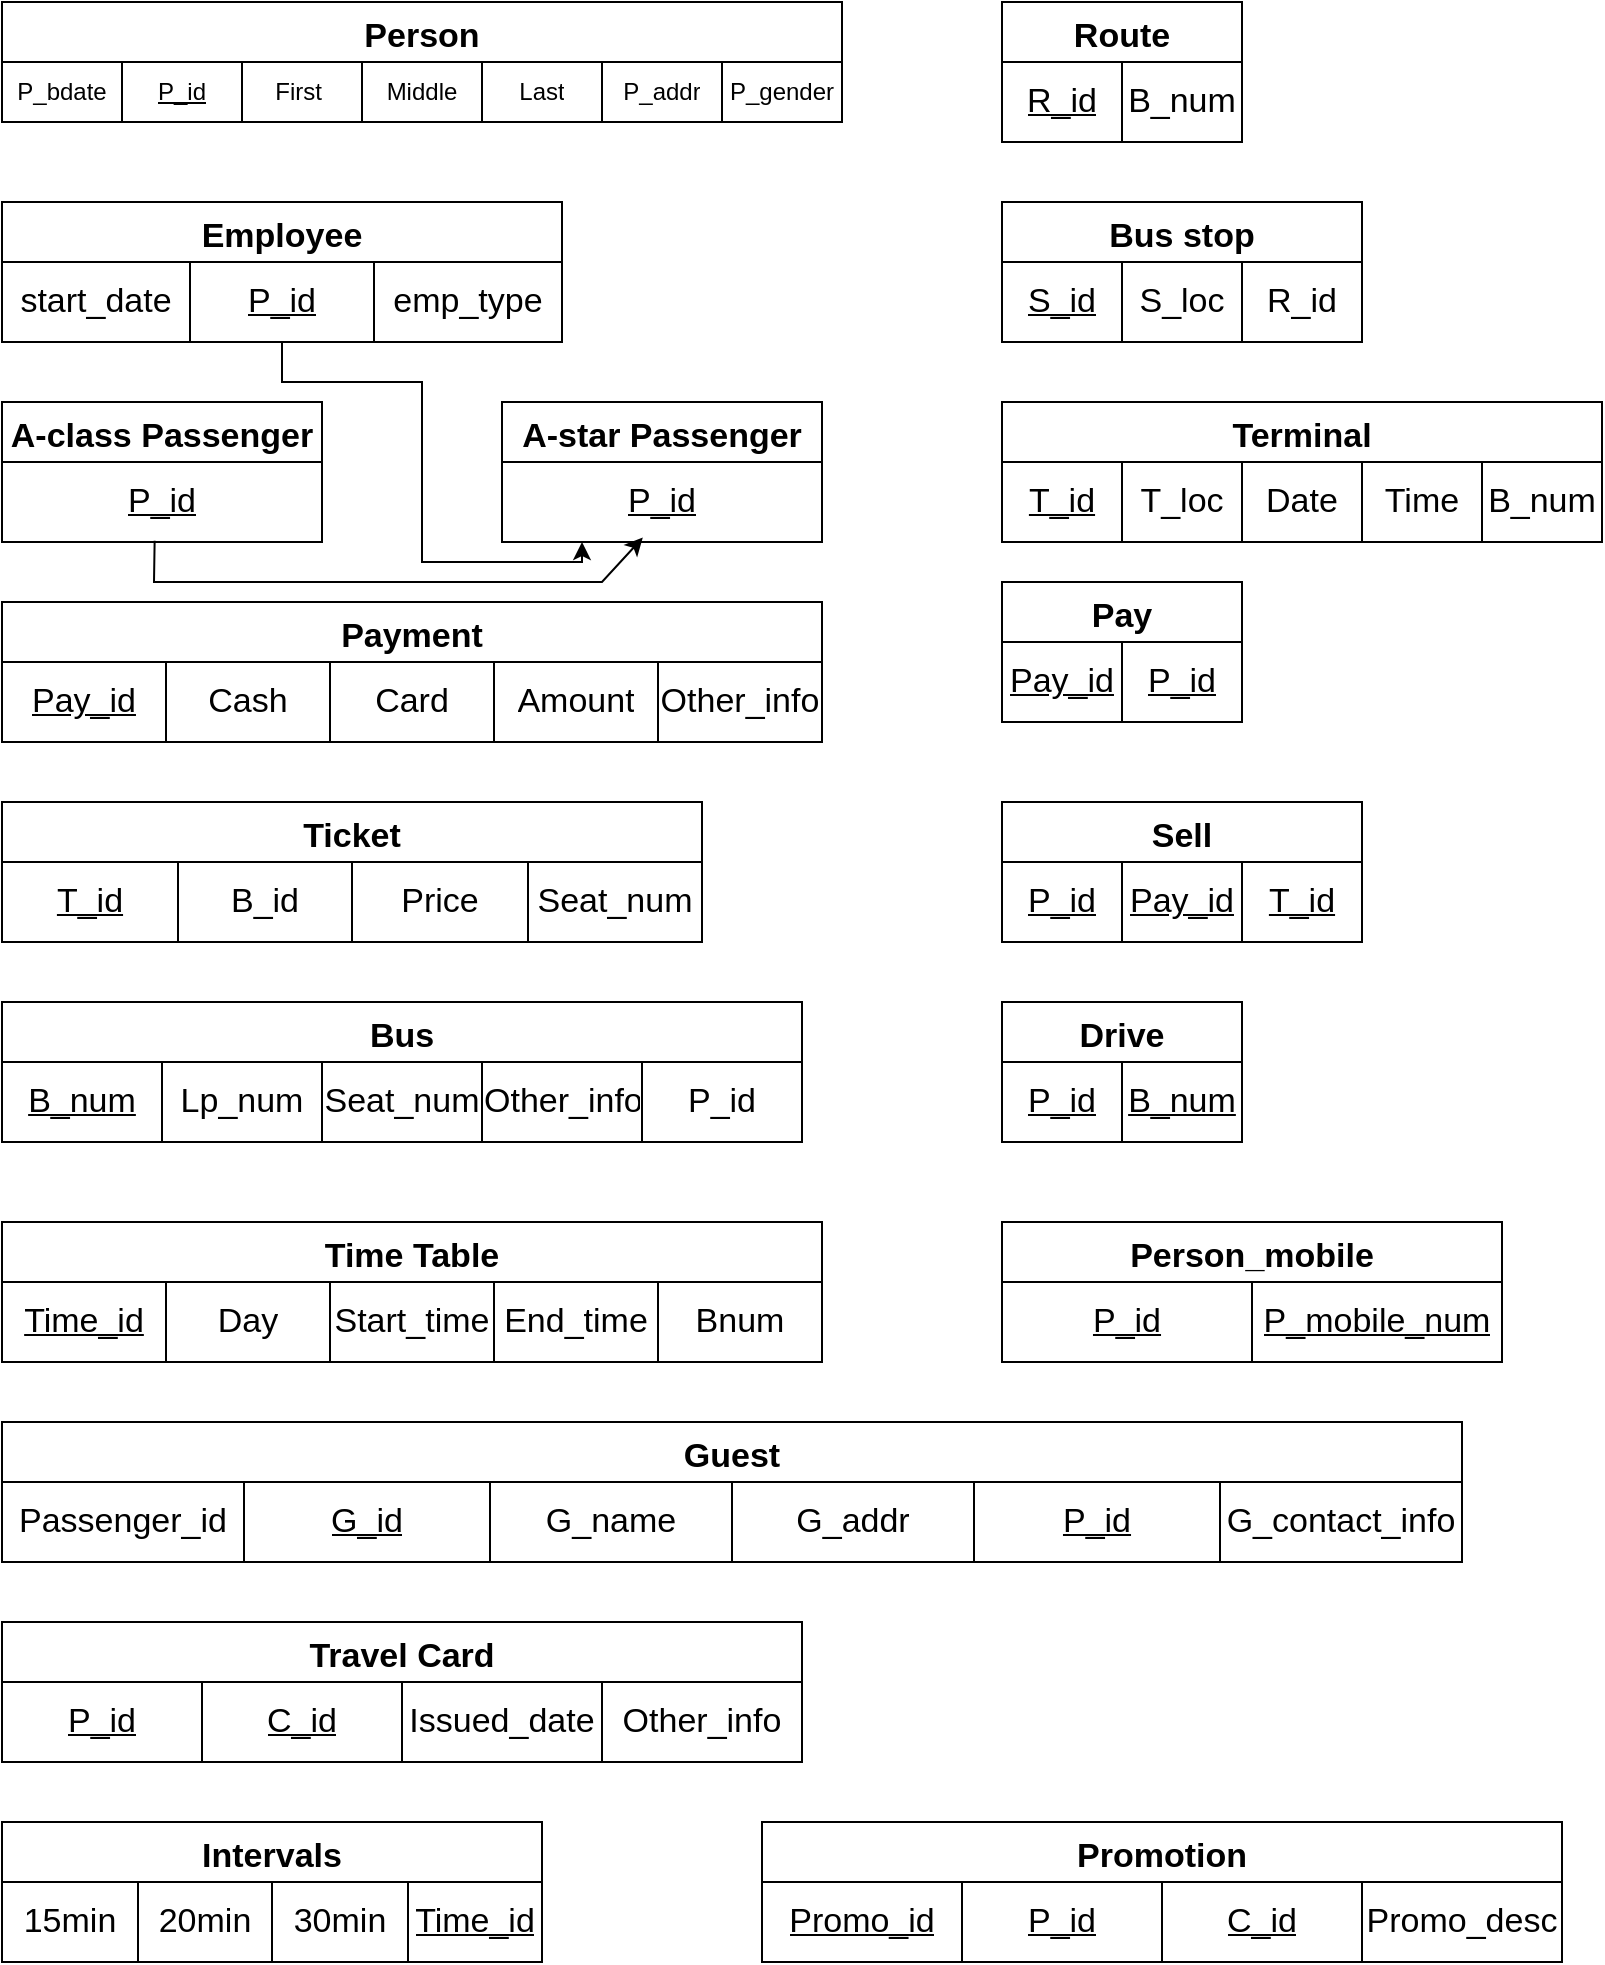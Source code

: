 <mxfile version="15.6.3" type="github">
  <diagram id="R2lEEEUBdFMjLlhIrx00" name="Page-1">
    <mxGraphModel dx="1038" dy="489" grid="1" gridSize="10" guides="1" tooltips="1" connect="1" arrows="1" fold="1" page="1" pageScale="1" pageWidth="850" pageHeight="1100" math="0" shadow="0" extFonts="Permanent Marker^https://fonts.googleapis.com/css?family=Permanent+Marker">
      <root>
        <mxCell id="0" />
        <mxCell id="1" parent="0" />
        <mxCell id="wXo4H-SSi3zwfZi33Xhp-3" value="Person" style="shape=table;startSize=30;container=1;collapsible=0;childLayout=tableLayout;fontSize=17;fontStyle=1" parent="1" vertex="1">
          <mxGeometry x="40" y="40" width="420" height="60" as="geometry" />
        </mxCell>
        <mxCell id="wXo4H-SSi3zwfZi33Xhp-4" value="" style="shape=partialRectangle;collapsible=0;dropTarget=0;pointerEvents=0;fillColor=none;top=0;left=0;bottom=0;right=0;points=[[0,0.5],[1,0.5]];portConstraint=eastwest;" parent="wXo4H-SSi3zwfZi33Xhp-3" vertex="1">
          <mxGeometry y="30" width="420" height="30" as="geometry" />
        </mxCell>
        <mxCell id="wXo4H-SSi3zwfZi33Xhp-5" value="P_bdate" style="shape=partialRectangle;html=1;whiteSpace=wrap;connectable=0;overflow=hidden;fillColor=none;top=0;left=0;bottom=0;right=0;pointerEvents=1;" parent="wXo4H-SSi3zwfZi33Xhp-4" vertex="1">
          <mxGeometry width="60" height="30" as="geometry">
            <mxRectangle width="60" height="30" as="alternateBounds" />
          </mxGeometry>
        </mxCell>
        <mxCell id="wXo4H-SSi3zwfZi33Xhp-6" value="&lt;u&gt;P_id&lt;/u&gt;" style="shape=partialRectangle;html=1;whiteSpace=wrap;connectable=0;overflow=hidden;fillColor=none;top=0;left=0;bottom=0;right=0;pointerEvents=1;" parent="wXo4H-SSi3zwfZi33Xhp-4" vertex="1">
          <mxGeometry x="60" width="60" height="30" as="geometry">
            <mxRectangle width="60" height="30" as="alternateBounds" />
          </mxGeometry>
        </mxCell>
        <mxCell id="wXo4H-SSi3zwfZi33Xhp-7" value="First&lt;span style=&quot;white-space: pre&quot;&gt; &lt;/span&gt;" style="shape=partialRectangle;html=1;whiteSpace=wrap;connectable=0;overflow=hidden;fillColor=none;top=0;left=0;bottom=0;right=0;pointerEvents=1;" parent="wXo4H-SSi3zwfZi33Xhp-4" vertex="1">
          <mxGeometry x="120" width="60" height="30" as="geometry">
            <mxRectangle width="60" height="30" as="alternateBounds" />
          </mxGeometry>
        </mxCell>
        <mxCell id="wXo4H-SSi3zwfZi33Xhp-8" value="Middle" style="shape=partialRectangle;html=1;whiteSpace=wrap;connectable=0;overflow=hidden;fillColor=none;top=0;left=0;bottom=0;right=0;pointerEvents=1;" parent="wXo4H-SSi3zwfZi33Xhp-4" vertex="1">
          <mxGeometry x="180" width="60" height="30" as="geometry">
            <mxRectangle width="60" height="30" as="alternateBounds" />
          </mxGeometry>
        </mxCell>
        <mxCell id="wXo4H-SSi3zwfZi33Xhp-9" value="Last" style="shape=partialRectangle;html=1;whiteSpace=wrap;connectable=0;overflow=hidden;fillColor=none;top=0;left=0;bottom=0;right=0;pointerEvents=1;" parent="wXo4H-SSi3zwfZi33Xhp-4" vertex="1">
          <mxGeometry x="240" width="60" height="30" as="geometry">
            <mxRectangle width="60" height="30" as="alternateBounds" />
          </mxGeometry>
        </mxCell>
        <mxCell id="wXo4H-SSi3zwfZi33Xhp-10" value="P_addr" style="shape=partialRectangle;html=1;whiteSpace=wrap;connectable=0;overflow=hidden;fillColor=none;top=0;left=0;bottom=0;right=0;pointerEvents=1;" parent="wXo4H-SSi3zwfZi33Xhp-4" vertex="1">
          <mxGeometry x="300" width="60" height="30" as="geometry">
            <mxRectangle width="60" height="30" as="alternateBounds" />
          </mxGeometry>
        </mxCell>
        <mxCell id="wXo4H-SSi3zwfZi33Xhp-11" value="P_gender" style="shape=partialRectangle;html=1;whiteSpace=wrap;connectable=0;overflow=hidden;fillColor=none;top=0;left=0;bottom=0;right=0;pointerEvents=1;" parent="wXo4H-SSi3zwfZi33Xhp-4" vertex="1">
          <mxGeometry x="360" width="60" height="30" as="geometry">
            <mxRectangle width="60" height="30" as="alternateBounds" />
          </mxGeometry>
        </mxCell>
        <mxCell id="wXo4H-SSi3zwfZi33Xhp-18" value="Employee" style="shape=table;startSize=30;container=1;collapsible=0;childLayout=tableLayout;fontSize=17;fontStyle=1" parent="1" vertex="1">
          <mxGeometry x="40" y="140" width="280" height="70" as="geometry" />
        </mxCell>
        <mxCell id="wXo4H-SSi3zwfZi33Xhp-19" value="" style="shape=partialRectangle;collapsible=0;dropTarget=0;pointerEvents=0;fillColor=none;top=0;left=0;bottom=0;right=0;points=[[0,0.5],[1,0.5]];portConstraint=eastwest;fontSize=17;" parent="wXo4H-SSi3zwfZi33Xhp-18" vertex="1">
          <mxGeometry y="30" width="280" height="40" as="geometry" />
        </mxCell>
        <mxCell id="wXo4H-SSi3zwfZi33Xhp-20" value="start_date" style="shape=partialRectangle;html=1;whiteSpace=wrap;connectable=0;overflow=hidden;fillColor=none;top=0;left=0;bottom=0;right=0;pointerEvents=1;fontSize=17;" parent="wXo4H-SSi3zwfZi33Xhp-19" vertex="1">
          <mxGeometry width="94" height="40" as="geometry">
            <mxRectangle width="94" height="40" as="alternateBounds" />
          </mxGeometry>
        </mxCell>
        <mxCell id="wXo4H-SSi3zwfZi33Xhp-21" value="&lt;u&gt;P_id&lt;/u&gt;" style="shape=partialRectangle;html=1;whiteSpace=wrap;connectable=0;overflow=hidden;fillColor=none;top=0;left=0;bottom=0;right=0;pointerEvents=1;fontSize=17;" parent="wXo4H-SSi3zwfZi33Xhp-19" vertex="1">
          <mxGeometry x="94" width="92" height="40" as="geometry">
            <mxRectangle width="92" height="40" as="alternateBounds" />
          </mxGeometry>
        </mxCell>
        <mxCell id="wXo4H-SSi3zwfZi33Xhp-22" value="emp_type" style="shape=partialRectangle;html=1;whiteSpace=wrap;connectable=0;overflow=hidden;fillColor=none;top=0;left=0;bottom=0;right=0;pointerEvents=1;fontSize=17;" parent="wXo4H-SSi3zwfZi33Xhp-19" vertex="1">
          <mxGeometry x="186" width="94" height="40" as="geometry">
            <mxRectangle width="94" height="40" as="alternateBounds" />
          </mxGeometry>
        </mxCell>
        <mxCell id="wXo4H-SSi3zwfZi33Xhp-23" value="A-class Passenger" style="shape=table;startSize=30;container=1;collapsible=0;childLayout=tableLayout;fontSize=17;fontStyle=1" parent="1" vertex="1">
          <mxGeometry x="40" y="240" width="160" height="70" as="geometry" />
        </mxCell>
        <mxCell id="wXo4H-SSi3zwfZi33Xhp-24" value="" style="shape=partialRectangle;collapsible=0;dropTarget=0;pointerEvents=0;fillColor=none;top=0;left=0;bottom=0;right=0;points=[[0,0.5],[1,0.5]];portConstraint=eastwest;fontSize=17;" parent="wXo4H-SSi3zwfZi33Xhp-23" vertex="1">
          <mxGeometry y="30" width="160" height="40" as="geometry" />
        </mxCell>
        <mxCell id="wXo4H-SSi3zwfZi33Xhp-25" value="&lt;u&gt;P_id&lt;/u&gt;" style="shape=partialRectangle;html=1;whiteSpace=wrap;connectable=0;overflow=hidden;fillColor=none;top=0;left=0;bottom=0;right=0;pointerEvents=1;fontSize=17;" parent="wXo4H-SSi3zwfZi33Xhp-24" vertex="1">
          <mxGeometry width="160" height="40" as="geometry">
            <mxRectangle width="160" height="40" as="alternateBounds" />
          </mxGeometry>
        </mxCell>
        <mxCell id="wXo4H-SSi3zwfZi33Xhp-26" value="Payment" style="shape=table;startSize=30;container=1;collapsible=0;childLayout=tableLayout;fontSize=17;fontStyle=1" parent="1" vertex="1">
          <mxGeometry x="40" y="340" width="410" height="70" as="geometry" />
        </mxCell>
        <mxCell id="wXo4H-SSi3zwfZi33Xhp-27" value="" style="shape=partialRectangle;collapsible=0;dropTarget=0;pointerEvents=0;fillColor=none;top=0;left=0;bottom=0;right=0;points=[[0,0.5],[1,0.5]];portConstraint=eastwest;fontSize=17;" parent="wXo4H-SSi3zwfZi33Xhp-26" vertex="1">
          <mxGeometry y="30" width="410" height="40" as="geometry" />
        </mxCell>
        <mxCell id="wXo4H-SSi3zwfZi33Xhp-28" value="&lt;u&gt;Pay_id&lt;/u&gt;" style="shape=partialRectangle;html=1;whiteSpace=wrap;connectable=0;overflow=hidden;fillColor=none;top=0;left=0;bottom=0;right=0;pointerEvents=1;fontSize=17;" parent="wXo4H-SSi3zwfZi33Xhp-27" vertex="1">
          <mxGeometry width="82" height="40" as="geometry">
            <mxRectangle width="82" height="40" as="alternateBounds" />
          </mxGeometry>
        </mxCell>
        <mxCell id="wXo4H-SSi3zwfZi33Xhp-29" value="Cash" style="shape=partialRectangle;html=1;whiteSpace=wrap;connectable=0;overflow=hidden;fillColor=none;top=0;left=0;bottom=0;right=0;pointerEvents=1;fontSize=17;" parent="wXo4H-SSi3zwfZi33Xhp-27" vertex="1">
          <mxGeometry x="82" width="82" height="40" as="geometry">
            <mxRectangle width="82" height="40" as="alternateBounds" />
          </mxGeometry>
        </mxCell>
        <mxCell id="wXo4H-SSi3zwfZi33Xhp-30" value="Card" style="shape=partialRectangle;html=1;whiteSpace=wrap;connectable=0;overflow=hidden;fillColor=none;top=0;left=0;bottom=0;right=0;pointerEvents=1;fontSize=17;" parent="wXo4H-SSi3zwfZi33Xhp-27" vertex="1">
          <mxGeometry x="164" width="82" height="40" as="geometry">
            <mxRectangle width="82" height="40" as="alternateBounds" />
          </mxGeometry>
        </mxCell>
        <mxCell id="wXo4H-SSi3zwfZi33Xhp-31" value="Amount" style="shape=partialRectangle;html=1;whiteSpace=wrap;connectable=0;overflow=hidden;fillColor=none;top=0;left=0;bottom=0;right=0;pointerEvents=1;fontSize=17;" parent="wXo4H-SSi3zwfZi33Xhp-27" vertex="1">
          <mxGeometry x="246" width="82" height="40" as="geometry">
            <mxRectangle width="82" height="40" as="alternateBounds" />
          </mxGeometry>
        </mxCell>
        <mxCell id="wXo4H-SSi3zwfZi33Xhp-32" value="Other_info" style="shape=partialRectangle;html=1;whiteSpace=wrap;connectable=0;overflow=hidden;fillColor=none;top=0;left=0;bottom=0;right=0;pointerEvents=1;fontSize=17;" parent="wXo4H-SSi3zwfZi33Xhp-27" vertex="1">
          <mxGeometry x="328" width="82" height="40" as="geometry">
            <mxRectangle width="82" height="40" as="alternateBounds" />
          </mxGeometry>
        </mxCell>
        <mxCell id="wXo4H-SSi3zwfZi33Xhp-33" value="A-star Passenger" style="shape=table;startSize=30;container=1;collapsible=0;childLayout=tableLayout;fontSize=17;fontStyle=1" parent="1" vertex="1">
          <mxGeometry x="290" y="240" width="160" height="70" as="geometry" />
        </mxCell>
        <mxCell id="wXo4H-SSi3zwfZi33Xhp-34" value="" style="shape=partialRectangle;collapsible=0;dropTarget=0;pointerEvents=0;fillColor=none;top=0;left=0;bottom=0;right=0;points=[[0,0.5],[1,0.5]];portConstraint=eastwest;fontSize=17;" parent="wXo4H-SSi3zwfZi33Xhp-33" vertex="1">
          <mxGeometry y="30" width="160" height="40" as="geometry" />
        </mxCell>
        <mxCell id="wXo4H-SSi3zwfZi33Xhp-35" value="&lt;u&gt;P_id&lt;/u&gt;" style="shape=partialRectangle;html=1;whiteSpace=wrap;connectable=0;overflow=hidden;fillColor=none;top=0;left=0;bottom=0;right=0;pointerEvents=1;fontSize=17;" parent="wXo4H-SSi3zwfZi33Xhp-34" vertex="1">
          <mxGeometry width="160" height="40" as="geometry">
            <mxRectangle width="160" height="40" as="alternateBounds" />
          </mxGeometry>
        </mxCell>
        <mxCell id="wXo4H-SSi3zwfZi33Xhp-36" value="Ticket" style="shape=table;startSize=30;container=1;collapsible=0;childLayout=tableLayout;fontSize=17;fontStyle=1" parent="1" vertex="1">
          <mxGeometry x="40" y="440" width="350" height="70" as="geometry" />
        </mxCell>
        <mxCell id="wXo4H-SSi3zwfZi33Xhp-37" value="" style="shape=partialRectangle;collapsible=0;dropTarget=0;pointerEvents=0;fillColor=none;top=0;left=0;bottom=0;right=0;points=[[0,0.5],[1,0.5]];portConstraint=eastwest;fontSize=17;" parent="wXo4H-SSi3zwfZi33Xhp-36" vertex="1">
          <mxGeometry y="30" width="350" height="40" as="geometry" />
        </mxCell>
        <mxCell id="wXo4H-SSi3zwfZi33Xhp-38" value="&lt;u&gt;T_id&lt;/u&gt;" style="shape=partialRectangle;html=1;whiteSpace=wrap;connectable=0;overflow=hidden;fillColor=none;top=0;left=0;bottom=0;right=0;pointerEvents=1;fontSize=17;" parent="wXo4H-SSi3zwfZi33Xhp-37" vertex="1">
          <mxGeometry width="88" height="40" as="geometry">
            <mxRectangle width="88" height="40" as="alternateBounds" />
          </mxGeometry>
        </mxCell>
        <mxCell id="wXo4H-SSi3zwfZi33Xhp-39" value="B_id" style="shape=partialRectangle;html=1;whiteSpace=wrap;connectable=0;overflow=hidden;fillColor=none;top=0;left=0;bottom=0;right=0;pointerEvents=1;fontSize=17;" parent="wXo4H-SSi3zwfZi33Xhp-37" vertex="1">
          <mxGeometry x="88" width="87" height="40" as="geometry">
            <mxRectangle width="87" height="40" as="alternateBounds" />
          </mxGeometry>
        </mxCell>
        <mxCell id="wXo4H-SSi3zwfZi33Xhp-40" value="Price" style="shape=partialRectangle;html=1;whiteSpace=wrap;connectable=0;overflow=hidden;fillColor=none;top=0;left=0;bottom=0;right=0;pointerEvents=1;fontSize=17;" parent="wXo4H-SSi3zwfZi33Xhp-37" vertex="1">
          <mxGeometry x="175" width="88" height="40" as="geometry">
            <mxRectangle width="88" height="40" as="alternateBounds" />
          </mxGeometry>
        </mxCell>
        <mxCell id="wXo4H-SSi3zwfZi33Xhp-41" value="Seat_num" style="shape=partialRectangle;html=1;whiteSpace=wrap;connectable=0;overflow=hidden;fillColor=none;top=0;left=0;bottom=0;right=0;pointerEvents=1;fontSize=17;" parent="wXo4H-SSi3zwfZi33Xhp-37" vertex="1">
          <mxGeometry x="263" width="87" height="40" as="geometry">
            <mxRectangle width="87" height="40" as="alternateBounds" />
          </mxGeometry>
        </mxCell>
        <mxCell id="wXo4H-SSi3zwfZi33Xhp-42" value="Bus" style="shape=table;startSize=30;container=1;collapsible=0;childLayout=tableLayout;fontSize=17;fontStyle=1" parent="1" vertex="1">
          <mxGeometry x="40" y="540" width="400" height="70" as="geometry" />
        </mxCell>
        <mxCell id="wXo4H-SSi3zwfZi33Xhp-43" value="" style="shape=partialRectangle;collapsible=0;dropTarget=0;pointerEvents=0;fillColor=none;top=0;left=0;bottom=0;right=0;points=[[0,0.5],[1,0.5]];portConstraint=eastwest;fontSize=17;" parent="wXo4H-SSi3zwfZi33Xhp-42" vertex="1">
          <mxGeometry y="30" width="400" height="40" as="geometry" />
        </mxCell>
        <mxCell id="wXo4H-SSi3zwfZi33Xhp-44" value="&lt;u&gt;B_num&lt;/u&gt;" style="shape=partialRectangle;html=1;whiteSpace=wrap;connectable=0;overflow=hidden;fillColor=none;top=0;left=0;bottom=0;right=0;pointerEvents=1;fontSize=17;" parent="wXo4H-SSi3zwfZi33Xhp-43" vertex="1">
          <mxGeometry width="80" height="40" as="geometry">
            <mxRectangle width="80" height="40" as="alternateBounds" />
          </mxGeometry>
        </mxCell>
        <mxCell id="wXo4H-SSi3zwfZi33Xhp-45" value="Lp_num" style="shape=partialRectangle;html=1;whiteSpace=wrap;connectable=0;overflow=hidden;fillColor=none;top=0;left=0;bottom=0;right=0;pointerEvents=1;fontSize=17;" parent="wXo4H-SSi3zwfZi33Xhp-43" vertex="1">
          <mxGeometry x="80" width="80" height="40" as="geometry">
            <mxRectangle width="80" height="40" as="alternateBounds" />
          </mxGeometry>
        </mxCell>
        <mxCell id="wXo4H-SSi3zwfZi33Xhp-46" value="Seat_num" style="shape=partialRectangle;html=1;whiteSpace=wrap;connectable=0;overflow=hidden;fillColor=none;top=0;left=0;bottom=0;right=0;pointerEvents=1;fontSize=17;" parent="wXo4H-SSi3zwfZi33Xhp-43" vertex="1">
          <mxGeometry x="160" width="80" height="40" as="geometry">
            <mxRectangle width="80" height="40" as="alternateBounds" />
          </mxGeometry>
        </mxCell>
        <mxCell id="wXo4H-SSi3zwfZi33Xhp-47" value="Other_info" style="shape=partialRectangle;html=1;whiteSpace=wrap;connectable=0;overflow=hidden;fillColor=none;top=0;left=0;bottom=0;right=0;pointerEvents=1;fontSize=17;" parent="wXo4H-SSi3zwfZi33Xhp-43" vertex="1">
          <mxGeometry x="240" width="80" height="40" as="geometry">
            <mxRectangle width="80" height="40" as="alternateBounds" />
          </mxGeometry>
        </mxCell>
        <mxCell id="wXo4H-SSi3zwfZi33Xhp-48" value="P_id" style="shape=partialRectangle;html=1;whiteSpace=wrap;connectable=0;overflow=hidden;fillColor=none;top=0;left=0;bottom=0;right=0;pointerEvents=1;fontSize=17;" parent="wXo4H-SSi3zwfZi33Xhp-43" vertex="1">
          <mxGeometry x="320" width="80" height="40" as="geometry">
            <mxRectangle width="80" height="40" as="alternateBounds" />
          </mxGeometry>
        </mxCell>
        <mxCell id="wXo4H-SSi3zwfZi33Xhp-49" value="Terminal" style="shape=table;startSize=30;container=1;collapsible=0;childLayout=tableLayout;fontSize=17;fontStyle=1" parent="1" vertex="1">
          <mxGeometry x="540" y="240" width="300" height="70" as="geometry" />
        </mxCell>
        <mxCell id="wXo4H-SSi3zwfZi33Xhp-50" value="" style="shape=partialRectangle;collapsible=0;dropTarget=0;pointerEvents=0;fillColor=none;top=0;left=0;bottom=0;right=0;points=[[0,0.5],[1,0.5]];portConstraint=eastwest;fontSize=17;" parent="wXo4H-SSi3zwfZi33Xhp-49" vertex="1">
          <mxGeometry y="30" width="300" height="40" as="geometry" />
        </mxCell>
        <mxCell id="wXo4H-SSi3zwfZi33Xhp-51" value="&lt;u&gt;T_id&lt;/u&gt;" style="shape=partialRectangle;html=1;whiteSpace=wrap;connectable=0;overflow=hidden;fillColor=none;top=0;left=0;bottom=0;right=0;pointerEvents=1;fontSize=17;" parent="wXo4H-SSi3zwfZi33Xhp-50" vertex="1">
          <mxGeometry width="60" height="40" as="geometry">
            <mxRectangle width="60" height="40" as="alternateBounds" />
          </mxGeometry>
        </mxCell>
        <mxCell id="wXo4H-SSi3zwfZi33Xhp-52" value="T_loc" style="shape=partialRectangle;html=1;whiteSpace=wrap;connectable=0;overflow=hidden;fillColor=none;top=0;left=0;bottom=0;right=0;pointerEvents=1;fontSize=17;" parent="wXo4H-SSi3zwfZi33Xhp-50" vertex="1">
          <mxGeometry x="60" width="60" height="40" as="geometry">
            <mxRectangle width="60" height="40" as="alternateBounds" />
          </mxGeometry>
        </mxCell>
        <mxCell id="wXo4H-SSi3zwfZi33Xhp-53" value="Date" style="shape=partialRectangle;html=1;whiteSpace=wrap;connectable=0;overflow=hidden;fillColor=none;top=0;left=0;bottom=0;right=0;pointerEvents=1;fontSize=17;" parent="wXo4H-SSi3zwfZi33Xhp-50" vertex="1">
          <mxGeometry x="120" width="60" height="40" as="geometry">
            <mxRectangle width="60" height="40" as="alternateBounds" />
          </mxGeometry>
        </mxCell>
        <mxCell id="wXo4H-SSi3zwfZi33Xhp-54" value="Time" style="shape=partialRectangle;html=1;whiteSpace=wrap;connectable=0;overflow=hidden;fillColor=none;top=0;left=0;bottom=0;right=0;pointerEvents=1;fontSize=17;" parent="wXo4H-SSi3zwfZi33Xhp-50" vertex="1">
          <mxGeometry x="180" width="60" height="40" as="geometry">
            <mxRectangle width="60" height="40" as="alternateBounds" />
          </mxGeometry>
        </mxCell>
        <mxCell id="wXo4H-SSi3zwfZi33Xhp-55" value="B_num" style="shape=partialRectangle;html=1;whiteSpace=wrap;connectable=0;overflow=hidden;fillColor=none;top=0;left=0;bottom=0;right=0;pointerEvents=1;fontSize=17;" parent="wXo4H-SSi3zwfZi33Xhp-50" vertex="1">
          <mxGeometry x="240" width="60" height="40" as="geometry">
            <mxRectangle width="60" height="40" as="alternateBounds" />
          </mxGeometry>
        </mxCell>
        <mxCell id="wXo4H-SSi3zwfZi33Xhp-56" value="Route" style="shape=table;startSize=30;container=1;collapsible=0;childLayout=tableLayout;fontSize=17;fontStyle=1" parent="1" vertex="1">
          <mxGeometry x="540" y="40" width="120" height="70" as="geometry" />
        </mxCell>
        <mxCell id="wXo4H-SSi3zwfZi33Xhp-57" value="" style="shape=partialRectangle;collapsible=0;dropTarget=0;pointerEvents=0;fillColor=none;top=0;left=0;bottom=0;right=0;points=[[0,0.5],[1,0.5]];portConstraint=eastwest;fontSize=17;" parent="wXo4H-SSi3zwfZi33Xhp-56" vertex="1">
          <mxGeometry y="30" width="120" height="40" as="geometry" />
        </mxCell>
        <mxCell id="wXo4H-SSi3zwfZi33Xhp-58" value="&lt;u&gt;R_id&lt;/u&gt;" style="shape=partialRectangle;html=1;whiteSpace=wrap;connectable=0;overflow=hidden;fillColor=none;top=0;left=0;bottom=0;right=0;pointerEvents=1;fontSize=17;" parent="wXo4H-SSi3zwfZi33Xhp-57" vertex="1">
          <mxGeometry width="60" height="40" as="geometry">
            <mxRectangle width="60" height="40" as="alternateBounds" />
          </mxGeometry>
        </mxCell>
        <mxCell id="wXo4H-SSi3zwfZi33Xhp-59" value="B_num" style="shape=partialRectangle;html=1;whiteSpace=wrap;connectable=0;overflow=hidden;fillColor=none;top=0;left=0;bottom=0;right=0;pointerEvents=1;fontSize=17;" parent="wXo4H-SSi3zwfZi33Xhp-57" vertex="1">
          <mxGeometry x="60" width="60" height="40" as="geometry">
            <mxRectangle width="60" height="40" as="alternateBounds" />
          </mxGeometry>
        </mxCell>
        <mxCell id="wXo4H-SSi3zwfZi33Xhp-60" value="Bus stop" style="shape=table;startSize=30;container=1;collapsible=0;childLayout=tableLayout;fontSize=17;fontStyle=1" parent="1" vertex="1">
          <mxGeometry x="540" y="140" width="180" height="70" as="geometry" />
        </mxCell>
        <mxCell id="wXo4H-SSi3zwfZi33Xhp-61" value="" style="shape=partialRectangle;collapsible=0;dropTarget=0;pointerEvents=0;fillColor=none;top=0;left=0;bottom=0;right=0;points=[[0,0.5],[1,0.5]];portConstraint=eastwest;fontSize=17;" parent="wXo4H-SSi3zwfZi33Xhp-60" vertex="1">
          <mxGeometry y="30" width="180" height="40" as="geometry" />
        </mxCell>
        <mxCell id="wXo4H-SSi3zwfZi33Xhp-62" value="&lt;u&gt;S_id&lt;/u&gt;" style="shape=partialRectangle;html=1;whiteSpace=wrap;connectable=0;overflow=hidden;fillColor=none;top=0;left=0;bottom=0;right=0;pointerEvents=1;fontSize=17;" parent="wXo4H-SSi3zwfZi33Xhp-61" vertex="1">
          <mxGeometry width="60" height="40" as="geometry">
            <mxRectangle width="60" height="40" as="alternateBounds" />
          </mxGeometry>
        </mxCell>
        <mxCell id="wXo4H-SSi3zwfZi33Xhp-63" value="S_loc" style="shape=partialRectangle;html=1;whiteSpace=wrap;connectable=0;overflow=hidden;fillColor=none;top=0;left=0;bottom=0;right=0;pointerEvents=1;fontSize=17;" parent="wXo4H-SSi3zwfZi33Xhp-61" vertex="1">
          <mxGeometry x="60" width="60" height="40" as="geometry">
            <mxRectangle width="60" height="40" as="alternateBounds" />
          </mxGeometry>
        </mxCell>
        <mxCell id="wXo4H-SSi3zwfZi33Xhp-64" value="R_id" style="shape=partialRectangle;html=1;whiteSpace=wrap;connectable=0;overflow=hidden;fillColor=none;top=0;left=0;bottom=0;right=0;pointerEvents=1;fontSize=17;" parent="wXo4H-SSi3zwfZi33Xhp-61" vertex="1">
          <mxGeometry x="120" width="60" height="40" as="geometry">
            <mxRectangle width="60" height="40" as="alternateBounds" />
          </mxGeometry>
        </mxCell>
        <mxCell id="wXo4H-SSi3zwfZi33Xhp-65" value="Time Table" style="shape=table;startSize=30;container=1;collapsible=0;childLayout=tableLayout;fontSize=17;fontStyle=1" parent="1" vertex="1">
          <mxGeometry x="40" y="650" width="410" height="70" as="geometry" />
        </mxCell>
        <mxCell id="wXo4H-SSi3zwfZi33Xhp-66" value="" style="shape=partialRectangle;collapsible=0;dropTarget=0;pointerEvents=0;fillColor=none;top=0;left=0;bottom=0;right=0;points=[[0,0.5],[1,0.5]];portConstraint=eastwest;fontSize=17;" parent="wXo4H-SSi3zwfZi33Xhp-65" vertex="1">
          <mxGeometry y="30" width="410" height="40" as="geometry" />
        </mxCell>
        <mxCell id="wXo4H-SSi3zwfZi33Xhp-67" value="&lt;u&gt;Time_id&lt;/u&gt;" style="shape=partialRectangle;html=1;whiteSpace=wrap;connectable=0;overflow=hidden;fillColor=none;top=0;left=0;bottom=0;right=0;pointerEvents=1;fontSize=17;" parent="wXo4H-SSi3zwfZi33Xhp-66" vertex="1">
          <mxGeometry width="82" height="40" as="geometry">
            <mxRectangle width="82" height="40" as="alternateBounds" />
          </mxGeometry>
        </mxCell>
        <mxCell id="wXo4H-SSi3zwfZi33Xhp-68" value="Day" style="shape=partialRectangle;html=1;whiteSpace=wrap;connectable=0;overflow=hidden;fillColor=none;top=0;left=0;bottom=0;right=0;pointerEvents=1;fontSize=17;" parent="wXo4H-SSi3zwfZi33Xhp-66" vertex="1">
          <mxGeometry x="82" width="82" height="40" as="geometry">
            <mxRectangle width="82" height="40" as="alternateBounds" />
          </mxGeometry>
        </mxCell>
        <mxCell id="wXo4H-SSi3zwfZi33Xhp-69" value="Start_time" style="shape=partialRectangle;html=1;whiteSpace=wrap;connectable=0;overflow=hidden;fillColor=none;top=0;left=0;bottom=0;right=0;pointerEvents=1;fontSize=17;" parent="wXo4H-SSi3zwfZi33Xhp-66" vertex="1">
          <mxGeometry x="164" width="82" height="40" as="geometry">
            <mxRectangle width="82" height="40" as="alternateBounds" />
          </mxGeometry>
        </mxCell>
        <mxCell id="wXo4H-SSi3zwfZi33Xhp-70" value="End_time" style="shape=partialRectangle;html=1;whiteSpace=wrap;connectable=0;overflow=hidden;fillColor=none;top=0;left=0;bottom=0;right=0;pointerEvents=1;fontSize=17;" parent="wXo4H-SSi3zwfZi33Xhp-66" vertex="1">
          <mxGeometry x="246" width="82" height="40" as="geometry">
            <mxRectangle width="82" height="40" as="alternateBounds" />
          </mxGeometry>
        </mxCell>
        <mxCell id="wXo4H-SSi3zwfZi33Xhp-71" value="Bnum" style="shape=partialRectangle;html=1;whiteSpace=wrap;connectable=0;overflow=hidden;fillColor=none;top=0;left=0;bottom=0;right=0;pointerEvents=1;fontSize=17;" parent="wXo4H-SSi3zwfZi33Xhp-66" vertex="1">
          <mxGeometry x="328" width="82" height="40" as="geometry">
            <mxRectangle width="82" height="40" as="alternateBounds" />
          </mxGeometry>
        </mxCell>
        <mxCell id="wXo4H-SSi3zwfZi33Xhp-72" value="Guest" style="shape=table;startSize=30;container=1;collapsible=0;childLayout=tableLayout;fontSize=17;fontStyle=1" parent="1" vertex="1">
          <mxGeometry x="40" y="750" width="730" height="70" as="geometry" />
        </mxCell>
        <mxCell id="wXo4H-SSi3zwfZi33Xhp-73" value="" style="shape=partialRectangle;collapsible=0;dropTarget=0;pointerEvents=0;fillColor=none;top=0;left=0;bottom=0;right=0;points=[[0,0.5],[1,0.5]];portConstraint=eastwest;fontSize=17;" parent="wXo4H-SSi3zwfZi33Xhp-72" vertex="1">
          <mxGeometry y="30" width="730" height="40" as="geometry" />
        </mxCell>
        <mxCell id="wXo4H-SSi3zwfZi33Xhp-74" value="Passenger_id" style="shape=partialRectangle;html=1;whiteSpace=wrap;connectable=0;overflow=hidden;fillColor=none;top=0;left=0;bottom=0;right=0;pointerEvents=1;fontSize=17;" parent="wXo4H-SSi3zwfZi33Xhp-73" vertex="1">
          <mxGeometry width="121" height="40" as="geometry">
            <mxRectangle width="121" height="40" as="alternateBounds" />
          </mxGeometry>
        </mxCell>
        <mxCell id="wXo4H-SSi3zwfZi33Xhp-75" value="&lt;u&gt;G_id&lt;/u&gt;" style="shape=partialRectangle;html=1;whiteSpace=wrap;connectable=0;overflow=hidden;fillColor=none;top=0;left=0;bottom=0;right=0;pointerEvents=1;fontSize=17;" parent="wXo4H-SSi3zwfZi33Xhp-73" vertex="1">
          <mxGeometry x="121" width="123" height="40" as="geometry">
            <mxRectangle width="123" height="40" as="alternateBounds" />
          </mxGeometry>
        </mxCell>
        <mxCell id="wXo4H-SSi3zwfZi33Xhp-76" value="G_name" style="shape=partialRectangle;html=1;whiteSpace=wrap;connectable=0;overflow=hidden;fillColor=none;top=0;left=0;bottom=0;right=0;pointerEvents=1;fontSize=17;" parent="wXo4H-SSi3zwfZi33Xhp-73" vertex="1">
          <mxGeometry x="244" width="121" height="40" as="geometry">
            <mxRectangle width="121" height="40" as="alternateBounds" />
          </mxGeometry>
        </mxCell>
        <mxCell id="wXo4H-SSi3zwfZi33Xhp-77" value="G_addr" style="shape=partialRectangle;html=1;whiteSpace=wrap;connectable=0;overflow=hidden;fillColor=none;top=0;left=0;bottom=0;right=0;pointerEvents=1;fontSize=17;" parent="wXo4H-SSi3zwfZi33Xhp-73" vertex="1">
          <mxGeometry x="365" width="121" height="40" as="geometry">
            <mxRectangle width="121" height="40" as="alternateBounds" />
          </mxGeometry>
        </mxCell>
        <mxCell id="wXo4H-SSi3zwfZi33Xhp-78" value="&lt;u&gt;P_id&lt;/u&gt;" style="shape=partialRectangle;html=1;whiteSpace=wrap;connectable=0;overflow=hidden;fillColor=none;top=0;left=0;bottom=0;right=0;pointerEvents=1;fontSize=17;" parent="wXo4H-SSi3zwfZi33Xhp-73" vertex="1">
          <mxGeometry x="486" width="123" height="40" as="geometry">
            <mxRectangle width="123" height="40" as="alternateBounds" />
          </mxGeometry>
        </mxCell>
        <mxCell id="wXo4H-SSi3zwfZi33Xhp-79" value="G_contact_info" style="shape=partialRectangle;html=1;whiteSpace=wrap;connectable=0;overflow=hidden;fillColor=none;top=0;left=0;bottom=0;right=0;pointerEvents=1;fontSize=17;" parent="wXo4H-SSi3zwfZi33Xhp-73" vertex="1">
          <mxGeometry x="609" width="121" height="40" as="geometry">
            <mxRectangle width="121" height="40" as="alternateBounds" />
          </mxGeometry>
        </mxCell>
        <mxCell id="wXo4H-SSi3zwfZi33Xhp-80" value="Travel Card" style="shape=table;startSize=30;container=1;collapsible=0;childLayout=tableLayout;fontSize=17;fontStyle=1" parent="1" vertex="1">
          <mxGeometry x="40" y="850" width="400" height="70" as="geometry" />
        </mxCell>
        <mxCell id="wXo4H-SSi3zwfZi33Xhp-81" value="" style="shape=partialRectangle;collapsible=0;dropTarget=0;pointerEvents=0;fillColor=none;top=0;left=0;bottom=0;right=0;points=[[0,0.5],[1,0.5]];portConstraint=eastwest;fontSize=17;" parent="wXo4H-SSi3zwfZi33Xhp-80" vertex="1">
          <mxGeometry y="30" width="400" height="40" as="geometry" />
        </mxCell>
        <mxCell id="wXo4H-SSi3zwfZi33Xhp-82" value="&lt;u&gt;P_id&lt;/u&gt;" style="shape=partialRectangle;html=1;whiteSpace=wrap;connectable=0;overflow=hidden;fillColor=none;top=0;left=0;bottom=0;right=0;pointerEvents=1;fontSize=17;" parent="wXo4H-SSi3zwfZi33Xhp-81" vertex="1">
          <mxGeometry width="100" height="40" as="geometry">
            <mxRectangle width="100" height="40" as="alternateBounds" />
          </mxGeometry>
        </mxCell>
        <mxCell id="wXo4H-SSi3zwfZi33Xhp-83" value="&lt;u&gt;C_id&lt;/u&gt;" style="shape=partialRectangle;html=1;whiteSpace=wrap;connectable=0;overflow=hidden;fillColor=none;top=0;left=0;bottom=0;right=0;pointerEvents=1;fontSize=17;" parent="wXo4H-SSi3zwfZi33Xhp-81" vertex="1">
          <mxGeometry x="100" width="100" height="40" as="geometry">
            <mxRectangle width="100" height="40" as="alternateBounds" />
          </mxGeometry>
        </mxCell>
        <mxCell id="wXo4H-SSi3zwfZi33Xhp-84" value="Issued_date" style="shape=partialRectangle;html=1;whiteSpace=wrap;connectable=0;overflow=hidden;fillColor=none;top=0;left=0;bottom=0;right=0;pointerEvents=1;fontSize=17;" parent="wXo4H-SSi3zwfZi33Xhp-81" vertex="1">
          <mxGeometry x="200" width="100" height="40" as="geometry">
            <mxRectangle width="100" height="40" as="alternateBounds" />
          </mxGeometry>
        </mxCell>
        <mxCell id="wXo4H-SSi3zwfZi33Xhp-85" value="Other_info" style="shape=partialRectangle;html=1;whiteSpace=wrap;connectable=0;overflow=hidden;fillColor=none;top=0;left=0;bottom=0;right=0;pointerEvents=1;fontSize=17;" parent="wXo4H-SSi3zwfZi33Xhp-81" vertex="1">
          <mxGeometry x="300" width="100" height="40" as="geometry">
            <mxRectangle width="100" height="40" as="alternateBounds" />
          </mxGeometry>
        </mxCell>
        <mxCell id="wXo4H-SSi3zwfZi33Xhp-91" value="Pay" style="shape=table;startSize=30;container=1;collapsible=0;childLayout=tableLayout;fontSize=17;fontStyle=1" parent="1" vertex="1">
          <mxGeometry x="540" y="330" width="120" height="70" as="geometry" />
        </mxCell>
        <mxCell id="wXo4H-SSi3zwfZi33Xhp-92" value="" style="shape=partialRectangle;collapsible=0;dropTarget=0;pointerEvents=0;fillColor=none;top=0;left=0;bottom=0;right=0;points=[[0,0.5],[1,0.5]];portConstraint=eastwest;fontSize=17;" parent="wXo4H-SSi3zwfZi33Xhp-91" vertex="1">
          <mxGeometry y="30" width="120" height="40" as="geometry" />
        </mxCell>
        <mxCell id="wXo4H-SSi3zwfZi33Xhp-93" value="&lt;u&gt;Pay_id&lt;/u&gt;" style="shape=partialRectangle;html=1;whiteSpace=wrap;connectable=0;overflow=hidden;fillColor=none;top=0;left=0;bottom=0;right=0;pointerEvents=1;fontSize=17;" parent="wXo4H-SSi3zwfZi33Xhp-92" vertex="1">
          <mxGeometry width="60" height="40" as="geometry">
            <mxRectangle width="60" height="40" as="alternateBounds" />
          </mxGeometry>
        </mxCell>
        <mxCell id="wXo4H-SSi3zwfZi33Xhp-94" value="&lt;u&gt;P_id&lt;/u&gt;" style="shape=partialRectangle;html=1;whiteSpace=wrap;connectable=0;overflow=hidden;fillColor=none;top=0;left=0;bottom=0;right=0;pointerEvents=1;fontSize=17;" parent="wXo4H-SSi3zwfZi33Xhp-92" vertex="1">
          <mxGeometry x="60" width="60" height="40" as="geometry">
            <mxRectangle width="60" height="40" as="alternateBounds" />
          </mxGeometry>
        </mxCell>
        <mxCell id="wXo4H-SSi3zwfZi33Xhp-95" value="Intervals" style="shape=table;startSize=30;container=1;collapsible=0;childLayout=tableLayout;fontSize=17;fontStyle=1" parent="1" vertex="1">
          <mxGeometry x="40" y="950" width="270" height="70" as="geometry" />
        </mxCell>
        <mxCell id="wXo4H-SSi3zwfZi33Xhp-96" value="" style="shape=partialRectangle;collapsible=0;dropTarget=0;pointerEvents=0;fillColor=none;top=0;left=0;bottom=0;right=0;points=[[0,0.5],[1,0.5]];portConstraint=eastwest;fontSize=17;" parent="wXo4H-SSi3zwfZi33Xhp-95" vertex="1">
          <mxGeometry y="30" width="270" height="40" as="geometry" />
        </mxCell>
        <mxCell id="wXo4H-SSi3zwfZi33Xhp-97" value="15min" style="shape=partialRectangle;html=1;whiteSpace=wrap;connectable=0;overflow=hidden;fillColor=none;top=0;left=0;bottom=0;right=0;pointerEvents=1;fontSize=17;" parent="wXo4H-SSi3zwfZi33Xhp-96" vertex="1">
          <mxGeometry width="68" height="40" as="geometry">
            <mxRectangle width="68" height="40" as="alternateBounds" />
          </mxGeometry>
        </mxCell>
        <mxCell id="wXo4H-SSi3zwfZi33Xhp-98" value="&lt;span&gt;20min&lt;/span&gt;" style="shape=partialRectangle;html=1;whiteSpace=wrap;connectable=0;overflow=hidden;fillColor=none;top=0;left=0;bottom=0;right=0;pointerEvents=1;fontSize=17;" parent="wXo4H-SSi3zwfZi33Xhp-96" vertex="1">
          <mxGeometry x="68" width="67" height="40" as="geometry">
            <mxRectangle width="67" height="40" as="alternateBounds" />
          </mxGeometry>
        </mxCell>
        <mxCell id="wXo4H-SSi3zwfZi33Xhp-99" value="&lt;span&gt;30min&lt;/span&gt;" style="shape=partialRectangle;html=1;whiteSpace=wrap;connectable=0;overflow=hidden;fillColor=none;top=0;left=0;bottom=0;right=0;pointerEvents=1;fontSize=17;" parent="wXo4H-SSi3zwfZi33Xhp-96" vertex="1">
          <mxGeometry x="135" width="68" height="40" as="geometry">
            <mxRectangle width="68" height="40" as="alternateBounds" />
          </mxGeometry>
        </mxCell>
        <mxCell id="wXo4H-SSi3zwfZi33Xhp-100" value="&lt;u&gt;Time_id&lt;/u&gt;" style="shape=partialRectangle;html=1;whiteSpace=wrap;connectable=0;overflow=hidden;fillColor=none;top=0;left=0;bottom=0;right=0;pointerEvents=1;fontSize=17;" parent="wXo4H-SSi3zwfZi33Xhp-96" vertex="1">
          <mxGeometry x="203" width="67" height="40" as="geometry">
            <mxRectangle width="67" height="40" as="alternateBounds" />
          </mxGeometry>
        </mxCell>
        <mxCell id="wXo4H-SSi3zwfZi33Xhp-101" value="Drive" style="shape=table;startSize=30;container=1;collapsible=0;childLayout=tableLayout;fontSize=17;fontStyle=1" parent="1" vertex="1">
          <mxGeometry x="540" y="540" width="120" height="70" as="geometry" />
        </mxCell>
        <mxCell id="wXo4H-SSi3zwfZi33Xhp-102" value="" style="shape=partialRectangle;collapsible=0;dropTarget=0;pointerEvents=0;fillColor=none;top=0;left=0;bottom=0;right=0;points=[[0,0.5],[1,0.5]];portConstraint=eastwest;fontSize=17;" parent="wXo4H-SSi3zwfZi33Xhp-101" vertex="1">
          <mxGeometry y="30" width="120" height="40" as="geometry" />
        </mxCell>
        <mxCell id="wXo4H-SSi3zwfZi33Xhp-103" value="&lt;u&gt;P_id&lt;/u&gt;" style="shape=partialRectangle;html=1;whiteSpace=wrap;connectable=0;overflow=hidden;fillColor=none;top=0;left=0;bottom=0;right=0;pointerEvents=1;fontSize=17;" parent="wXo4H-SSi3zwfZi33Xhp-102" vertex="1">
          <mxGeometry width="60" height="40" as="geometry">
            <mxRectangle width="60" height="40" as="alternateBounds" />
          </mxGeometry>
        </mxCell>
        <mxCell id="wXo4H-SSi3zwfZi33Xhp-104" value="&lt;u&gt;B_num&lt;/u&gt;" style="shape=partialRectangle;html=1;whiteSpace=wrap;connectable=0;overflow=hidden;fillColor=none;top=0;left=0;bottom=0;right=0;pointerEvents=1;fontSize=17;" parent="wXo4H-SSi3zwfZi33Xhp-102" vertex="1">
          <mxGeometry x="60" width="60" height="40" as="geometry">
            <mxRectangle width="60" height="40" as="alternateBounds" />
          </mxGeometry>
        </mxCell>
        <mxCell id="wXo4H-SSi3zwfZi33Xhp-105" value="Person_mobile" style="shape=table;startSize=30;container=1;collapsible=0;childLayout=tableLayout;fontSize=17;fontStyle=1" parent="1" vertex="1">
          <mxGeometry x="540" y="650" width="250" height="70" as="geometry" />
        </mxCell>
        <mxCell id="wXo4H-SSi3zwfZi33Xhp-106" value="" style="shape=partialRectangle;collapsible=0;dropTarget=0;pointerEvents=0;fillColor=none;top=0;left=0;bottom=0;right=0;points=[[0,0.5],[1,0.5]];portConstraint=eastwest;fontSize=17;" parent="wXo4H-SSi3zwfZi33Xhp-105" vertex="1">
          <mxGeometry y="30" width="250" height="40" as="geometry" />
        </mxCell>
        <mxCell id="wXo4H-SSi3zwfZi33Xhp-107" value="&lt;u&gt;P_id&lt;/u&gt;" style="shape=partialRectangle;html=1;whiteSpace=wrap;connectable=0;overflow=hidden;fillColor=none;top=0;left=0;bottom=0;right=0;pointerEvents=1;fontSize=17;" parent="wXo4H-SSi3zwfZi33Xhp-106" vertex="1">
          <mxGeometry width="125" height="40" as="geometry">
            <mxRectangle width="125" height="40" as="alternateBounds" />
          </mxGeometry>
        </mxCell>
        <mxCell id="wXo4H-SSi3zwfZi33Xhp-108" value="&lt;u&gt;P_mobile_num&lt;/u&gt;" style="shape=partialRectangle;html=1;whiteSpace=wrap;connectable=0;overflow=hidden;fillColor=none;top=0;left=0;bottom=0;right=0;pointerEvents=1;fontSize=17;" parent="wXo4H-SSi3zwfZi33Xhp-106" vertex="1">
          <mxGeometry x="125" width="125" height="40" as="geometry">
            <mxRectangle width="125" height="40" as="alternateBounds" />
          </mxGeometry>
        </mxCell>
        <mxCell id="wXo4H-SSi3zwfZi33Xhp-109" value="Sell" style="shape=table;startSize=30;container=1;collapsible=0;childLayout=tableLayout;fontSize=17;fontStyle=1" parent="1" vertex="1">
          <mxGeometry x="540" y="440" width="180" height="70" as="geometry" />
        </mxCell>
        <mxCell id="wXo4H-SSi3zwfZi33Xhp-110" value="" style="shape=partialRectangle;collapsible=0;dropTarget=0;pointerEvents=0;fillColor=none;top=0;left=0;bottom=0;right=0;points=[[0,0.5],[1,0.5]];portConstraint=eastwest;fontSize=17;" parent="wXo4H-SSi3zwfZi33Xhp-109" vertex="1">
          <mxGeometry y="30" width="180" height="40" as="geometry" />
        </mxCell>
        <mxCell id="wXo4H-SSi3zwfZi33Xhp-111" value="&lt;u&gt;P_id&lt;/u&gt;" style="shape=partialRectangle;html=1;whiteSpace=wrap;connectable=0;overflow=hidden;fillColor=none;top=0;left=0;bottom=0;right=0;pointerEvents=1;fontSize=17;" parent="wXo4H-SSi3zwfZi33Xhp-110" vertex="1">
          <mxGeometry width="60" height="40" as="geometry">
            <mxRectangle width="60" height="40" as="alternateBounds" />
          </mxGeometry>
        </mxCell>
        <mxCell id="wXo4H-SSi3zwfZi33Xhp-112" value="&lt;u&gt;Pay_id&lt;/u&gt;" style="shape=partialRectangle;html=1;whiteSpace=wrap;connectable=0;overflow=hidden;fillColor=none;top=0;left=0;bottom=0;right=0;pointerEvents=1;fontSize=17;" parent="wXo4H-SSi3zwfZi33Xhp-110" vertex="1">
          <mxGeometry x="60" width="60" height="40" as="geometry">
            <mxRectangle width="60" height="40" as="alternateBounds" />
          </mxGeometry>
        </mxCell>
        <mxCell id="wXo4H-SSi3zwfZi33Xhp-113" value="&lt;u&gt;T_id&lt;/u&gt;" style="shape=partialRectangle;html=1;whiteSpace=wrap;connectable=0;overflow=hidden;fillColor=none;top=0;left=0;bottom=0;right=0;pointerEvents=1;fontSize=17;" parent="wXo4H-SSi3zwfZi33Xhp-110" vertex="1">
          <mxGeometry x="120" width="60" height="40" as="geometry">
            <mxRectangle width="60" height="40" as="alternateBounds" />
          </mxGeometry>
        </mxCell>
        <mxCell id="wXo4H-SSi3zwfZi33Xhp-116" value="" style="endArrow=classic;html=1;rounded=0;fontSize=17;" parent="1" edge="1">
          <mxGeometry width="50" height="50" relative="1" as="geometry">
            <mxPoint x="180" y="210" as="sourcePoint" />
            <mxPoint x="330" y="310" as="targetPoint" />
            <Array as="points">
              <mxPoint x="180" y="230" />
              <mxPoint x="250" y="230" />
              <mxPoint x="250" y="320" />
              <mxPoint x="330" y="320" />
            </Array>
          </mxGeometry>
        </mxCell>
        <mxCell id="wXo4H-SSi3zwfZi33Xhp-117" value="" style="endArrow=classic;html=1;rounded=0;fontSize=17;exitX=0.477;exitY=0.985;exitDx=0;exitDy=0;exitPerimeter=0;entryX=0.44;entryY=0.945;entryDx=0;entryDy=0;entryPerimeter=0;" parent="1" source="wXo4H-SSi3zwfZi33Xhp-24" target="wXo4H-SSi3zwfZi33Xhp-34" edge="1">
          <mxGeometry width="50" height="50" relative="1" as="geometry">
            <mxPoint x="190" y="220" as="sourcePoint" />
            <mxPoint x="340" y="320" as="targetPoint" />
            <Array as="points">
              <mxPoint x="116" y="330" />
              <mxPoint x="260" y="330" />
              <mxPoint x="340" y="330" />
            </Array>
          </mxGeometry>
        </mxCell>
        <mxCell id="EsaGyoyZnuiihcqRjrvi-7" value="Promotion" style="shape=table;startSize=30;container=1;collapsible=0;childLayout=tableLayout;fontSize=17;fontStyle=1" vertex="1" parent="1">
          <mxGeometry x="420" y="950" width="400" height="70" as="geometry" />
        </mxCell>
        <mxCell id="EsaGyoyZnuiihcqRjrvi-8" value="" style="shape=partialRectangle;collapsible=0;dropTarget=0;pointerEvents=0;fillColor=none;top=0;left=0;bottom=0;right=0;points=[[0,0.5],[1,0.5]];portConstraint=eastwest;fontSize=17;" vertex="1" parent="EsaGyoyZnuiihcqRjrvi-7">
          <mxGeometry y="30" width="400" height="40" as="geometry" />
        </mxCell>
        <mxCell id="EsaGyoyZnuiihcqRjrvi-9" value="&lt;u&gt;Promo_id&lt;/u&gt;" style="shape=partialRectangle;html=1;whiteSpace=wrap;connectable=0;overflow=hidden;fillColor=none;top=0;left=0;bottom=0;right=0;pointerEvents=1;fontSize=17;" vertex="1" parent="EsaGyoyZnuiihcqRjrvi-8">
          <mxGeometry width="100" height="40" as="geometry">
            <mxRectangle width="100" height="40" as="alternateBounds" />
          </mxGeometry>
        </mxCell>
        <mxCell id="EsaGyoyZnuiihcqRjrvi-10" value="&lt;u&gt;P_id&lt;/u&gt;" style="shape=partialRectangle;html=1;whiteSpace=wrap;connectable=0;overflow=hidden;fillColor=none;top=0;left=0;bottom=0;right=0;pointerEvents=1;fontSize=17;" vertex="1" parent="EsaGyoyZnuiihcqRjrvi-8">
          <mxGeometry x="100" width="100" height="40" as="geometry">
            <mxRectangle width="100" height="40" as="alternateBounds" />
          </mxGeometry>
        </mxCell>
        <mxCell id="EsaGyoyZnuiihcqRjrvi-11" value="&lt;u&gt;C_id&lt;/u&gt;" style="shape=partialRectangle;html=1;whiteSpace=wrap;connectable=0;overflow=hidden;fillColor=none;top=0;left=0;bottom=0;right=0;pointerEvents=1;fontSize=17;" vertex="1" parent="EsaGyoyZnuiihcqRjrvi-8">
          <mxGeometry x="200" width="100" height="40" as="geometry">
            <mxRectangle width="100" height="40" as="alternateBounds" />
          </mxGeometry>
        </mxCell>
        <mxCell id="EsaGyoyZnuiihcqRjrvi-12" value="Promo_desc" style="shape=partialRectangle;html=1;whiteSpace=wrap;connectable=0;overflow=hidden;fillColor=none;top=0;left=0;bottom=0;right=0;pointerEvents=1;fontSize=17;" vertex="1" parent="EsaGyoyZnuiihcqRjrvi-8">
          <mxGeometry x="300" width="100" height="40" as="geometry">
            <mxRectangle width="100" height="40" as="alternateBounds" />
          </mxGeometry>
        </mxCell>
      </root>
    </mxGraphModel>
  </diagram>
</mxfile>
